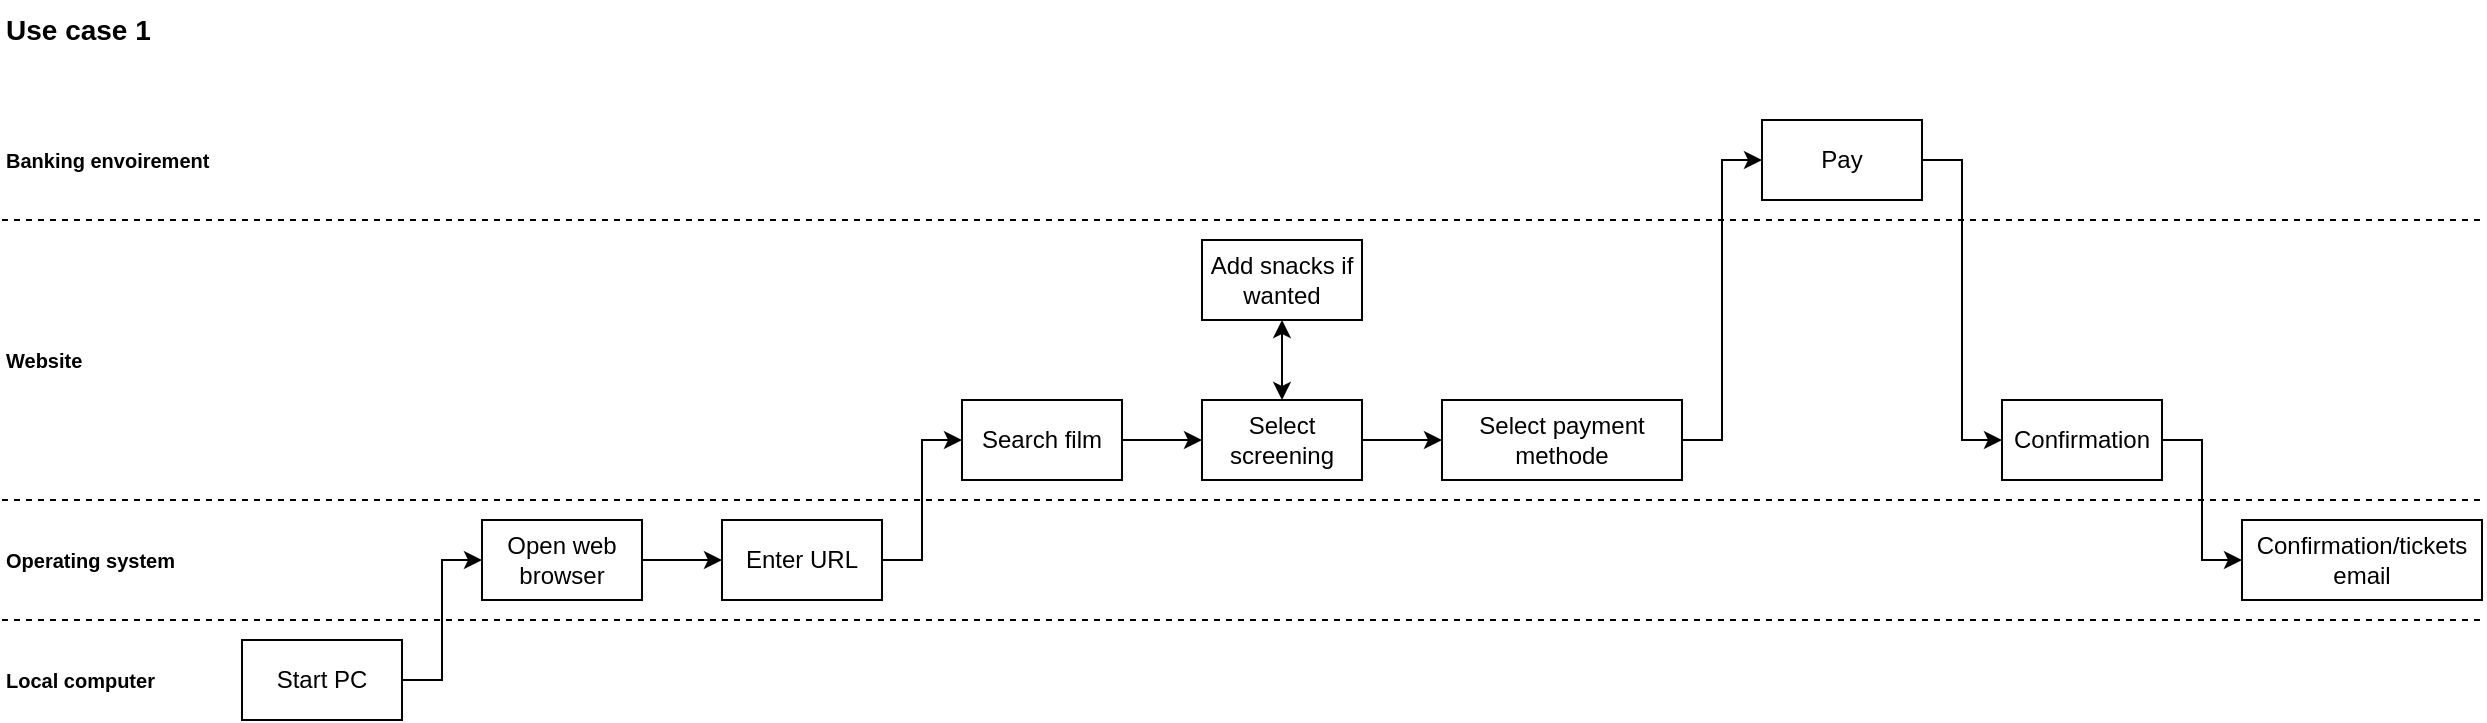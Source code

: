 <mxfile version="22.1.21" type="github">
  <diagram name="Pagina-1" id="lrFH1RqN5bekZCAAnxi0">
    <mxGraphModel dx="1756" dy="658" grid="1" gridSize="10" guides="1" tooltips="1" connect="1" arrows="1" fold="1" page="1" pageScale="1" pageWidth="827" pageHeight="1169" math="0" shadow="0">
      <root>
        <mxCell id="0" />
        <mxCell id="1" parent="0" />
        <mxCell id="jW5KFw_C3DgH3qIni1kV-7" style="edgeStyle=orthogonalEdgeStyle;rounded=0;orthogonalLoop=1;jettySize=auto;html=1;entryX=0;entryY=0.5;entryDx=0;entryDy=0;" edge="1" parent="1" source="WKBdOrXXgGQMFHHtgyyU-1" target="jW5KFw_C3DgH3qIni1kV-3">
          <mxGeometry relative="1" as="geometry" />
        </mxCell>
        <mxCell id="WKBdOrXXgGQMFHHtgyyU-1" value="Start PC" style="rounded=0;whiteSpace=wrap;html=1;" parent="1" vertex="1">
          <mxGeometry x="160" y="360" width="80" height="40" as="geometry" />
        </mxCell>
        <mxCell id="jW5KFw_C3DgH3qIni1kV-1" value="&lt;b&gt;&lt;font style=&quot;font-size: 14px;&quot;&gt;Use case 1&lt;/font&gt;&lt;/b&gt;" style="text;html=1;strokeColor=none;fillColor=none;align=left;verticalAlign=middle;whiteSpace=wrap;rounded=0;" vertex="1" parent="1">
          <mxGeometry x="40" y="40" width="120" height="30" as="geometry" />
        </mxCell>
        <mxCell id="jW5KFw_C3DgH3qIni1kV-8" style="edgeStyle=orthogonalEdgeStyle;rounded=0;orthogonalLoop=1;jettySize=auto;html=1;entryX=0;entryY=0.5;entryDx=0;entryDy=0;" edge="1" parent="1" source="jW5KFw_C3DgH3qIni1kV-3" target="jW5KFw_C3DgH3qIni1kV-4">
          <mxGeometry relative="1" as="geometry" />
        </mxCell>
        <mxCell id="jW5KFw_C3DgH3qIni1kV-3" value="Open web browser" style="rounded=0;whiteSpace=wrap;html=1;" vertex="1" parent="1">
          <mxGeometry x="280" y="300" width="80" height="40" as="geometry" />
        </mxCell>
        <mxCell id="jW5KFw_C3DgH3qIni1kV-9" style="edgeStyle=orthogonalEdgeStyle;rounded=0;orthogonalLoop=1;jettySize=auto;html=1;entryX=0;entryY=0.5;entryDx=0;entryDy=0;" edge="1" parent="1" source="jW5KFw_C3DgH3qIni1kV-4" target="jW5KFw_C3DgH3qIni1kV-5">
          <mxGeometry relative="1" as="geometry" />
        </mxCell>
        <mxCell id="jW5KFw_C3DgH3qIni1kV-4" value="Enter URL" style="rounded=0;whiteSpace=wrap;html=1;" vertex="1" parent="1">
          <mxGeometry x="400" y="300" width="80" height="40" as="geometry" />
        </mxCell>
        <mxCell id="jW5KFw_C3DgH3qIni1kV-10" style="edgeStyle=orthogonalEdgeStyle;rounded=0;orthogonalLoop=1;jettySize=auto;html=1;exitX=1;exitY=0.5;exitDx=0;exitDy=0;" edge="1" parent="1" source="jW5KFw_C3DgH3qIni1kV-5" target="jW5KFw_C3DgH3qIni1kV-6">
          <mxGeometry relative="1" as="geometry">
            <mxPoint x="610" y="260" as="targetPoint" />
          </mxGeometry>
        </mxCell>
        <mxCell id="jW5KFw_C3DgH3qIni1kV-5" value="Search film" style="rounded=0;whiteSpace=wrap;html=1;" vertex="1" parent="1">
          <mxGeometry x="520" y="240" width="80" height="40" as="geometry" />
        </mxCell>
        <mxCell id="jW5KFw_C3DgH3qIni1kV-12" style="edgeStyle=orthogonalEdgeStyle;rounded=0;orthogonalLoop=1;jettySize=auto;html=1;entryX=0.5;entryY=1;entryDx=0;entryDy=0;startArrow=classic;startFill=1;" edge="1" parent="1" source="jW5KFw_C3DgH3qIni1kV-6">
          <mxGeometry relative="1" as="geometry">
            <mxPoint x="680" y="200" as="targetPoint" />
          </mxGeometry>
        </mxCell>
        <mxCell id="jW5KFw_C3DgH3qIni1kV-18" style="edgeStyle=orthogonalEdgeStyle;rounded=0;orthogonalLoop=1;jettySize=auto;html=1;" edge="1" parent="1" source="jW5KFw_C3DgH3qIni1kV-6" target="jW5KFw_C3DgH3qIni1kV-13">
          <mxGeometry relative="1" as="geometry" />
        </mxCell>
        <mxCell id="jW5KFw_C3DgH3qIni1kV-6" value="Select screening" style="rounded=0;whiteSpace=wrap;html=1;" vertex="1" parent="1">
          <mxGeometry x="640" y="240" width="80" height="40" as="geometry" />
        </mxCell>
        <mxCell id="jW5KFw_C3DgH3qIni1kV-11" value="Add snacks if wanted" style="rounded=0;whiteSpace=wrap;html=1;" vertex="1" parent="1">
          <mxGeometry x="640" y="160" width="80" height="40" as="geometry" />
        </mxCell>
        <mxCell id="jW5KFw_C3DgH3qIni1kV-19" style="edgeStyle=orthogonalEdgeStyle;rounded=0;orthogonalLoop=1;jettySize=auto;html=1;entryX=0;entryY=0.5;entryDx=0;entryDy=0;" edge="1" parent="1" source="jW5KFw_C3DgH3qIni1kV-13" target="jW5KFw_C3DgH3qIni1kV-14">
          <mxGeometry relative="1" as="geometry" />
        </mxCell>
        <mxCell id="jW5KFw_C3DgH3qIni1kV-13" value="Select payment methode" style="rounded=0;whiteSpace=wrap;html=1;" vertex="1" parent="1">
          <mxGeometry x="760" y="240" width="120" height="40" as="geometry" />
        </mxCell>
        <mxCell id="jW5KFw_C3DgH3qIni1kV-20" style="edgeStyle=orthogonalEdgeStyle;rounded=0;orthogonalLoop=1;jettySize=auto;html=1;entryX=0;entryY=0.5;entryDx=0;entryDy=0;" edge="1" parent="1" source="jW5KFw_C3DgH3qIni1kV-14" target="jW5KFw_C3DgH3qIni1kV-15">
          <mxGeometry relative="1" as="geometry" />
        </mxCell>
        <mxCell id="jW5KFw_C3DgH3qIni1kV-14" value="Pay" style="rounded=0;whiteSpace=wrap;html=1;" vertex="1" parent="1">
          <mxGeometry x="920" y="100" width="80" height="40" as="geometry" />
        </mxCell>
        <mxCell id="jW5KFw_C3DgH3qIni1kV-21" style="edgeStyle=orthogonalEdgeStyle;rounded=0;orthogonalLoop=1;jettySize=auto;html=1;entryX=0;entryY=0.5;entryDx=0;entryDy=0;" edge="1" parent="1" source="jW5KFw_C3DgH3qIni1kV-15" target="jW5KFw_C3DgH3qIni1kV-17">
          <mxGeometry relative="1" as="geometry" />
        </mxCell>
        <mxCell id="jW5KFw_C3DgH3qIni1kV-15" value="Confirmation" style="rounded=0;whiteSpace=wrap;html=1;" vertex="1" parent="1">
          <mxGeometry x="1040" y="240" width="80" height="40" as="geometry" />
        </mxCell>
        <mxCell id="jW5KFw_C3DgH3qIni1kV-17" value="&lt;div&gt;Confirmation/tickets email&lt;/div&gt;" style="rounded=0;whiteSpace=wrap;html=1;" vertex="1" parent="1">
          <mxGeometry x="1160" y="300" width="120" height="40" as="geometry" />
        </mxCell>
        <mxCell id="jW5KFw_C3DgH3qIni1kV-22" value="" style="endArrow=none;dashed=1;html=1;rounded=0;" edge="1" parent="1">
          <mxGeometry width="50" height="50" relative="1" as="geometry">
            <mxPoint x="40" y="290" as="sourcePoint" />
            <mxPoint x="1280" y="290" as="targetPoint" />
          </mxGeometry>
        </mxCell>
        <mxCell id="jW5KFw_C3DgH3qIni1kV-23" value="" style="endArrow=none;dashed=1;html=1;rounded=0;" edge="1" parent="1">
          <mxGeometry width="50" height="50" relative="1" as="geometry">
            <mxPoint x="40" y="350" as="sourcePoint" />
            <mxPoint x="1280" y="350" as="targetPoint" />
          </mxGeometry>
        </mxCell>
        <mxCell id="jW5KFw_C3DgH3qIni1kV-24" value="" style="endArrow=none;dashed=1;html=1;rounded=0;" edge="1" parent="1">
          <mxGeometry width="50" height="50" relative="1" as="geometry">
            <mxPoint x="40" y="150" as="sourcePoint" />
            <mxPoint x="1280" y="150" as="targetPoint" />
          </mxGeometry>
        </mxCell>
        <mxCell id="jW5KFw_C3DgH3qIni1kV-25" value="&lt;font size=&quot;1&quot;&gt;&lt;b&gt;Website&lt;/b&gt;&lt;/font&gt;" style="text;html=1;strokeColor=none;fillColor=none;align=left;verticalAlign=middle;whiteSpace=wrap;rounded=0;" vertex="1" parent="1">
          <mxGeometry x="40" y="205" width="120" height="30" as="geometry" />
        </mxCell>
        <mxCell id="jW5KFw_C3DgH3qIni1kV-26" value="&lt;font size=&quot;1&quot;&gt;&lt;b&gt;Local computer&lt;br&gt;&lt;/b&gt;&lt;/font&gt;" style="text;html=1;strokeColor=none;fillColor=none;align=left;verticalAlign=middle;whiteSpace=wrap;rounded=0;" vertex="1" parent="1">
          <mxGeometry x="40" y="365" width="120" height="30" as="geometry" />
        </mxCell>
        <mxCell id="jW5KFw_C3DgH3qIni1kV-27" value="&lt;font size=&quot;1&quot;&gt;&lt;b&gt;Operating system&lt;br&gt;&lt;/b&gt;&lt;/font&gt;" style="text;html=1;strokeColor=none;fillColor=none;align=left;verticalAlign=middle;whiteSpace=wrap;rounded=0;" vertex="1" parent="1">
          <mxGeometry x="40" y="305" width="120" height="30" as="geometry" />
        </mxCell>
        <mxCell id="jW5KFw_C3DgH3qIni1kV-28" value="&lt;font size=&quot;1&quot;&gt;&lt;b&gt;Banking envoirement&lt;br&gt;&lt;/b&gt;&lt;/font&gt;" style="text;html=1;strokeColor=none;fillColor=none;align=left;verticalAlign=middle;whiteSpace=wrap;rounded=0;" vertex="1" parent="1">
          <mxGeometry x="40" y="105" width="120" height="30" as="geometry" />
        </mxCell>
      </root>
    </mxGraphModel>
  </diagram>
</mxfile>
